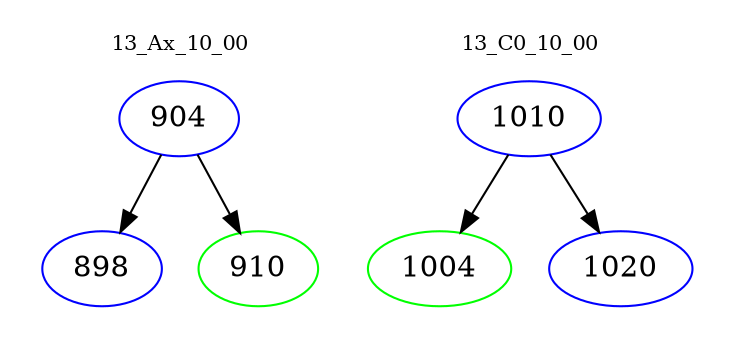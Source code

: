 digraph{
subgraph cluster_0 {
color = white
label = "13_Ax_10_00";
fontsize=10;
T0_904 [label="904", color="blue"]
T0_904 -> T0_898 [color="black"]
T0_898 [label="898", color="blue"]
T0_904 -> T0_910 [color="black"]
T0_910 [label="910", color="green"]
}
subgraph cluster_1 {
color = white
label = "13_C0_10_00";
fontsize=10;
T1_1010 [label="1010", color="blue"]
T1_1010 -> T1_1004 [color="black"]
T1_1004 [label="1004", color="green"]
T1_1010 -> T1_1020 [color="black"]
T1_1020 [label="1020", color="blue"]
}
}

